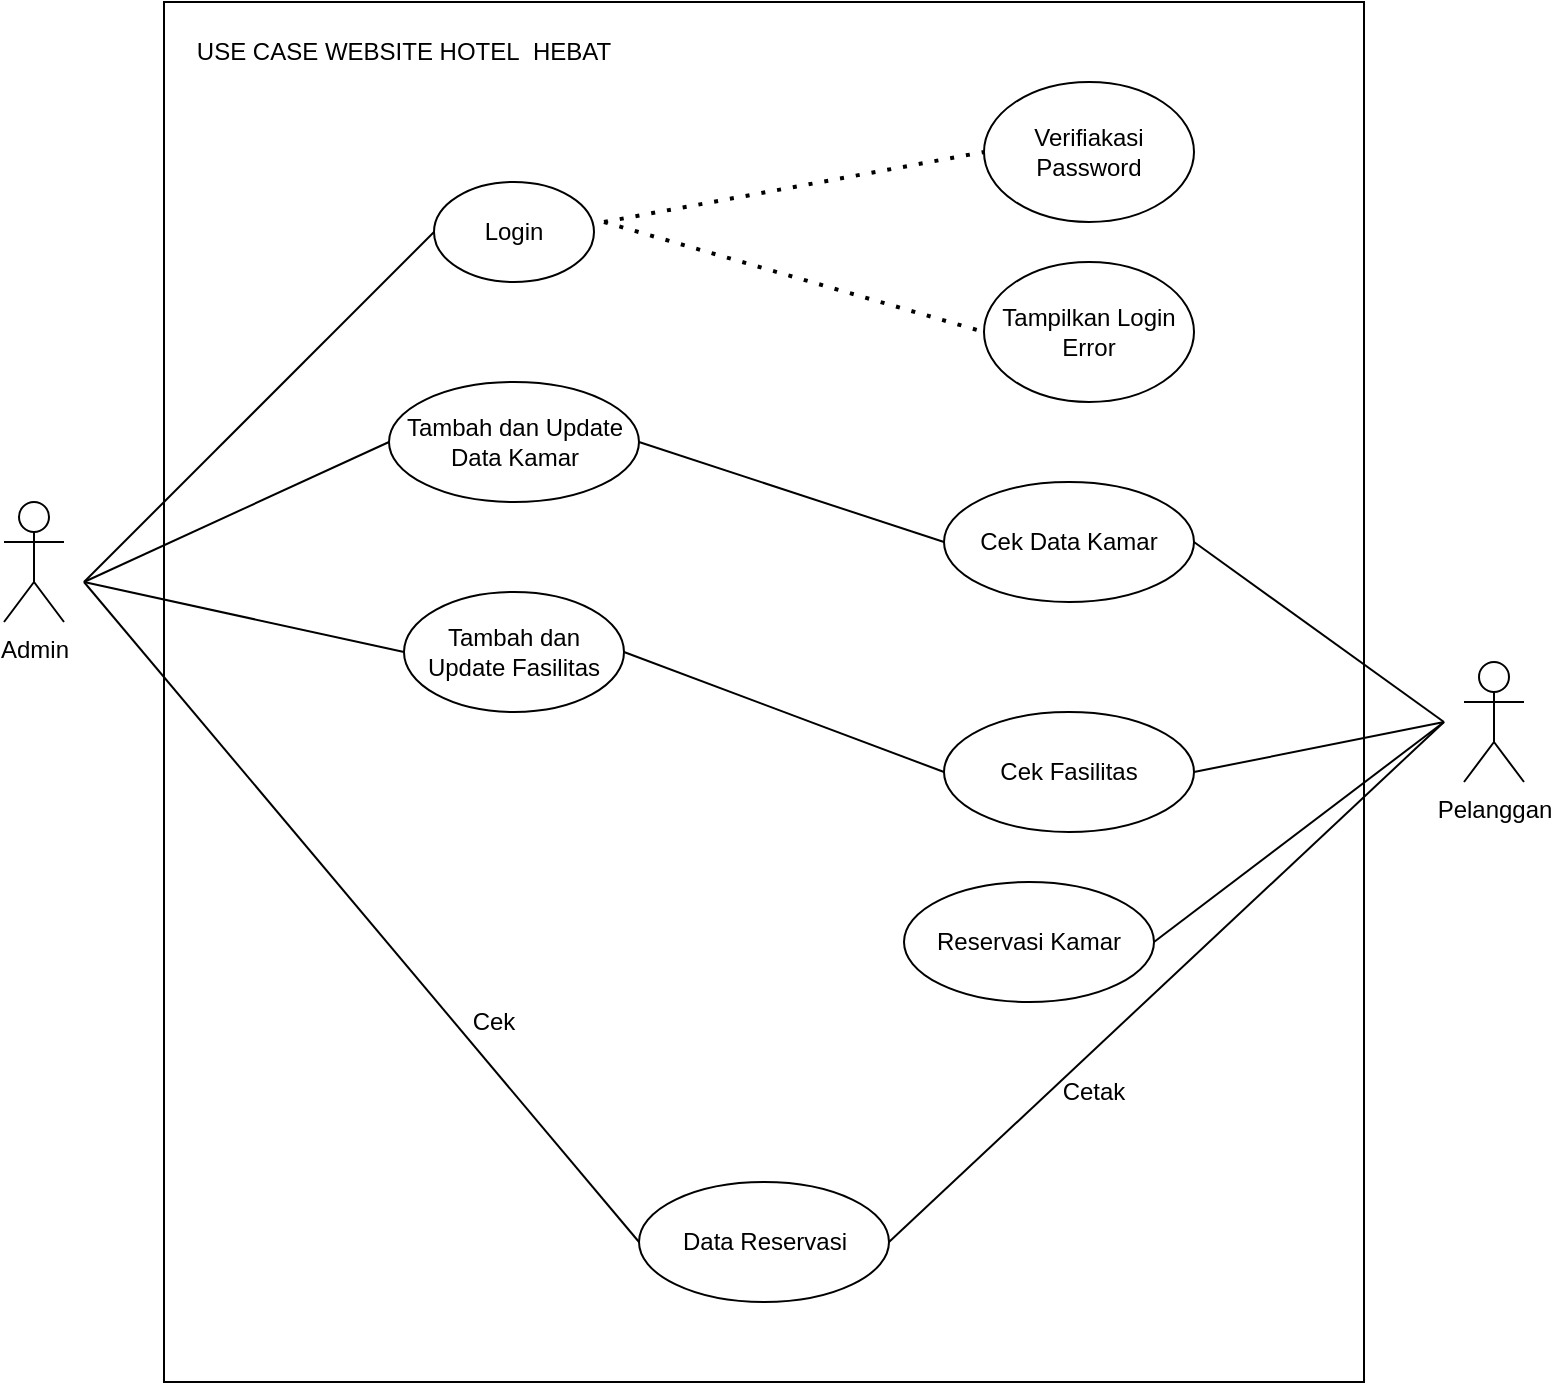 <mxfile version="16.5.3" type="github">
  <diagram id="QFk89UJ7KHTQGOqEEG_A" name="Page-1">
    <mxGraphModel dx="1157" dy="613" grid="1" gridSize="10" guides="1" tooltips="1" connect="1" arrows="1" fold="1" page="1" pageScale="1" pageWidth="850" pageHeight="1100" math="0" shadow="0">
      <root>
        <mxCell id="0" />
        <mxCell id="1" parent="0" />
        <mxCell id="5uV4l-ghLOgg0mt1HEvv-1" value="" style="rounded=0;whiteSpace=wrap;html=1;gradientColor=#ffffff;" vertex="1" parent="1">
          <mxGeometry x="120" y="40" width="600" height="690" as="geometry" />
        </mxCell>
        <mxCell id="5uV4l-ghLOgg0mt1HEvv-2" value="USE CASE WEBSITE HOTEL&amp;nbsp; HEBAT" style="text;html=1;strokeColor=none;fillColor=none;align=center;verticalAlign=middle;whiteSpace=wrap;rounded=0;" vertex="1" parent="1">
          <mxGeometry x="130" y="50" width="220" height="30" as="geometry" />
        </mxCell>
        <mxCell id="5uV4l-ghLOgg0mt1HEvv-3" value="Login" style="ellipse;whiteSpace=wrap;html=1;" vertex="1" parent="1">
          <mxGeometry x="255" y="130" width="80" height="50" as="geometry" />
        </mxCell>
        <mxCell id="5uV4l-ghLOgg0mt1HEvv-4" value="Verifiakasi Password" style="ellipse;whiteSpace=wrap;html=1;fillColor=none;gradientColor=none;" vertex="1" parent="1">
          <mxGeometry x="530" y="80" width="105" height="70" as="geometry" />
        </mxCell>
        <mxCell id="5uV4l-ghLOgg0mt1HEvv-7" value="Tampilkan Login Error" style="ellipse;whiteSpace=wrap;html=1;fillColor=none;gradientColor=none;" vertex="1" parent="1">
          <mxGeometry x="530" y="170" width="105" height="70" as="geometry" />
        </mxCell>
        <mxCell id="5uV4l-ghLOgg0mt1HEvv-9" value="Tambah dan Update Fasilitas" style="ellipse;whiteSpace=wrap;html=1;" vertex="1" parent="1">
          <mxGeometry x="240" y="335" width="110" height="60" as="geometry" />
        </mxCell>
        <mxCell id="5uV4l-ghLOgg0mt1HEvv-10" value="Tambah dan Update Data Kamar" style="ellipse;whiteSpace=wrap;html=1;" vertex="1" parent="1">
          <mxGeometry x="232.5" y="230" width="125" height="60" as="geometry" />
        </mxCell>
        <mxCell id="5uV4l-ghLOgg0mt1HEvv-15" value="Admin" style="shape=umlActor;verticalLabelPosition=bottom;verticalAlign=top;html=1;fontColor=#000000;fillColor=none;gradientColor=none;" vertex="1" parent="1">
          <mxGeometry x="40" y="290" width="30" height="60" as="geometry" />
        </mxCell>
        <mxCell id="5uV4l-ghLOgg0mt1HEvv-16" value="" style="endArrow=none;html=1;rounded=0;fontColor=#000000;entryX=0;entryY=0.5;entryDx=0;entryDy=0;" edge="1" parent="1" target="5uV4l-ghLOgg0mt1HEvv-3">
          <mxGeometry width="50" height="50" relative="1" as="geometry">
            <mxPoint x="80" y="330" as="sourcePoint" />
            <mxPoint x="130" y="260" as="targetPoint" />
          </mxGeometry>
        </mxCell>
        <mxCell id="5uV4l-ghLOgg0mt1HEvv-17" value="" style="endArrow=none;html=1;rounded=0;fontColor=#000000;entryX=0;entryY=0.5;entryDx=0;entryDy=0;" edge="1" parent="1" target="5uV4l-ghLOgg0mt1HEvv-10">
          <mxGeometry width="50" height="50" relative="1" as="geometry">
            <mxPoint x="80" y="330" as="sourcePoint" />
            <mxPoint x="265" y="165" as="targetPoint" />
          </mxGeometry>
        </mxCell>
        <mxCell id="5uV4l-ghLOgg0mt1HEvv-18" value="" style="endArrow=none;html=1;rounded=0;fontColor=#000000;entryX=0;entryY=0.5;entryDx=0;entryDy=0;" edge="1" parent="1" target="5uV4l-ghLOgg0mt1HEvv-9">
          <mxGeometry width="50" height="50" relative="1" as="geometry">
            <mxPoint x="80" y="330" as="sourcePoint" />
            <mxPoint x="242.5" y="270" as="targetPoint" />
          </mxGeometry>
        </mxCell>
        <mxCell id="5uV4l-ghLOgg0mt1HEvv-19" value="" style="endArrow=none;dashed=1;html=1;dashPattern=1 3;strokeWidth=2;rounded=0;fontColor=#000000;entryX=0;entryY=0.5;entryDx=0;entryDy=0;" edge="1" parent="1" target="5uV4l-ghLOgg0mt1HEvv-4">
          <mxGeometry width="50" height="50" relative="1" as="geometry">
            <mxPoint x="340" y="150" as="sourcePoint" />
            <mxPoint x="390" y="100" as="targetPoint" />
          </mxGeometry>
        </mxCell>
        <mxCell id="5uV4l-ghLOgg0mt1HEvv-20" value="" style="endArrow=none;dashed=1;html=1;dashPattern=1 3;strokeWidth=2;rounded=0;fontColor=#000000;entryX=0;entryY=0.5;entryDx=0;entryDy=0;" edge="1" parent="1" target="5uV4l-ghLOgg0mt1HEvv-7">
          <mxGeometry width="50" height="50" relative="1" as="geometry">
            <mxPoint x="340" y="150" as="sourcePoint" />
            <mxPoint x="540.0" y="125" as="targetPoint" />
          </mxGeometry>
        </mxCell>
        <mxCell id="5uV4l-ghLOgg0mt1HEvv-23" value="Cek Data Kamar" style="ellipse;whiteSpace=wrap;html=1;" vertex="1" parent="1">
          <mxGeometry x="510" y="280" width="125" height="60" as="geometry" />
        </mxCell>
        <mxCell id="5uV4l-ghLOgg0mt1HEvv-24" value="Cek Fasilitas" style="ellipse;whiteSpace=wrap;html=1;" vertex="1" parent="1">
          <mxGeometry x="510" y="395" width="125" height="60" as="geometry" />
        </mxCell>
        <mxCell id="5uV4l-ghLOgg0mt1HEvv-26" value="Reservasi Kamar" style="ellipse;whiteSpace=wrap;html=1;" vertex="1" parent="1">
          <mxGeometry x="490" y="480" width="125" height="60" as="geometry" />
        </mxCell>
        <mxCell id="5uV4l-ghLOgg0mt1HEvv-27" value="Data Reservasi" style="ellipse;whiteSpace=wrap;html=1;" vertex="1" parent="1">
          <mxGeometry x="357.5" y="630" width="125" height="60" as="geometry" />
        </mxCell>
        <mxCell id="5uV4l-ghLOgg0mt1HEvv-30" value="Pelanggan" style="shape=umlActor;verticalLabelPosition=bottom;verticalAlign=top;html=1;outlineConnect=0;fontColor=#000000;fillColor=none;gradientColor=none;" vertex="1" parent="1">
          <mxGeometry x="770" y="370" width="30" height="60" as="geometry" />
        </mxCell>
        <mxCell id="5uV4l-ghLOgg0mt1HEvv-31" value="" style="endArrow=none;html=1;rounded=0;fontColor=#000000;entryX=0;entryY=0.5;entryDx=0;entryDy=0;entryPerimeter=0;exitX=1;exitY=0.5;exitDx=0;exitDy=0;" edge="1" parent="1" source="5uV4l-ghLOgg0mt1HEvv-10" target="5uV4l-ghLOgg0mt1HEvv-23">
          <mxGeometry width="50" height="50" relative="1" as="geometry">
            <mxPoint x="357.5" y="290" as="sourcePoint" />
            <mxPoint x="407.5" y="240" as="targetPoint" />
          </mxGeometry>
        </mxCell>
        <mxCell id="5uV4l-ghLOgg0mt1HEvv-32" value="" style="endArrow=none;html=1;rounded=0;fontColor=#000000;entryX=0;entryY=0.5;entryDx=0;entryDy=0;exitX=1;exitY=0.5;exitDx=0;exitDy=0;" edge="1" parent="1" source="5uV4l-ghLOgg0mt1HEvv-9" target="5uV4l-ghLOgg0mt1HEvv-24">
          <mxGeometry width="50" height="50" relative="1" as="geometry">
            <mxPoint x="360" y="400" as="sourcePoint" />
            <mxPoint x="410" y="350" as="targetPoint" />
          </mxGeometry>
        </mxCell>
        <mxCell id="5uV4l-ghLOgg0mt1HEvv-33" value="" style="endArrow=none;html=1;rounded=0;fontColor=#000000;entryX=0;entryY=0.5;entryDx=0;entryDy=0;" edge="1" parent="1" target="5uV4l-ghLOgg0mt1HEvv-27">
          <mxGeometry width="50" height="50" relative="1" as="geometry">
            <mxPoint x="80" y="330" as="sourcePoint" />
            <mxPoint x="410" y="350" as="targetPoint" />
          </mxGeometry>
        </mxCell>
        <mxCell id="5uV4l-ghLOgg0mt1HEvv-34" value="Cek" style="text;html=1;strokeColor=none;fillColor=none;align=center;verticalAlign=middle;whiteSpace=wrap;rounded=0;fontColor=#000000;rotation=0;" vertex="1" parent="1">
          <mxGeometry x="255" y="535" width="60" height="30" as="geometry" />
        </mxCell>
        <mxCell id="5uV4l-ghLOgg0mt1HEvv-36" value="" style="endArrow=none;html=1;rounded=0;fontColor=#000000;exitX=1;exitY=0.5;exitDx=0;exitDy=0;" edge="1" parent="1" source="5uV4l-ghLOgg0mt1HEvv-26">
          <mxGeometry width="50" height="50" relative="1" as="geometry">
            <mxPoint x="635" y="550" as="sourcePoint" />
            <mxPoint x="760" y="400" as="targetPoint" />
          </mxGeometry>
        </mxCell>
        <mxCell id="5uV4l-ghLOgg0mt1HEvv-37" value="" style="endArrow=none;html=1;rounded=0;fontColor=#000000;exitX=1;exitY=0.5;exitDx=0;exitDy=0;" edge="1" parent="1" source="5uV4l-ghLOgg0mt1HEvv-24">
          <mxGeometry width="50" height="50" relative="1" as="geometry">
            <mxPoint x="360" y="400" as="sourcePoint" />
            <mxPoint x="760" y="400" as="targetPoint" />
          </mxGeometry>
        </mxCell>
        <mxCell id="5uV4l-ghLOgg0mt1HEvv-38" value="" style="endArrow=none;html=1;rounded=0;fontColor=#000000;exitX=1;exitY=0.5;exitDx=0;exitDy=0;" edge="1" parent="1" source="5uV4l-ghLOgg0mt1HEvv-23">
          <mxGeometry width="50" height="50" relative="1" as="geometry">
            <mxPoint x="360" y="400" as="sourcePoint" />
            <mxPoint x="760" y="400" as="targetPoint" />
          </mxGeometry>
        </mxCell>
        <mxCell id="5uV4l-ghLOgg0mt1HEvv-39" value="" style="endArrow=none;html=1;rounded=0;fontColor=#000000;exitX=1;exitY=0.5;exitDx=0;exitDy=0;" edge="1" parent="1" source="5uV4l-ghLOgg0mt1HEvv-27">
          <mxGeometry width="50" height="50" relative="1" as="geometry">
            <mxPoint x="360" y="530" as="sourcePoint" />
            <mxPoint x="760" y="400" as="targetPoint" />
          </mxGeometry>
        </mxCell>
        <mxCell id="5uV4l-ghLOgg0mt1HEvv-40" value="Cetak" style="text;html=1;strokeColor=none;fillColor=none;align=center;verticalAlign=middle;whiteSpace=wrap;rounded=0;fontColor=#000000;" vertex="1" parent="1">
          <mxGeometry x="555" y="570" width="60" height="30" as="geometry" />
        </mxCell>
      </root>
    </mxGraphModel>
  </diagram>
</mxfile>
